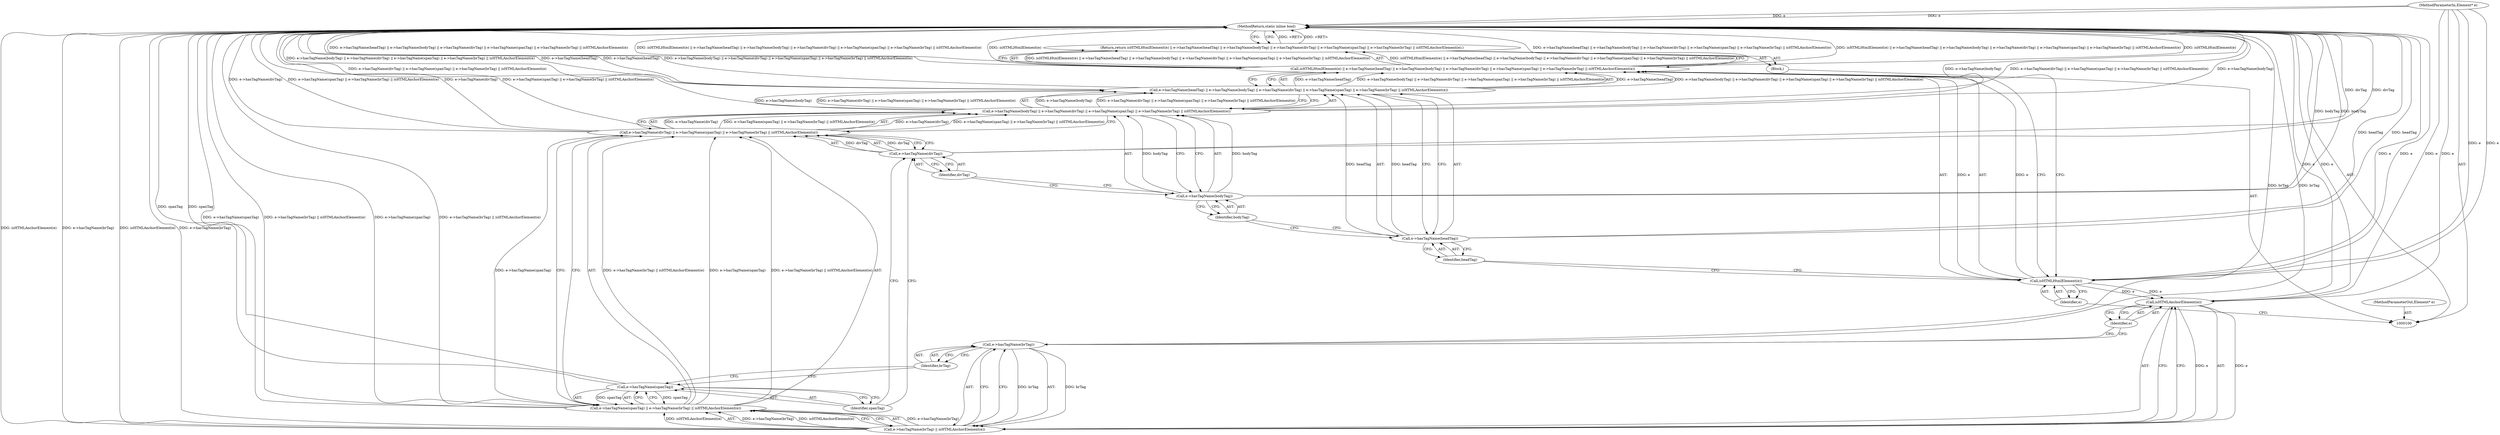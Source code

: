 digraph "1_Chrome_4d17163f4b66be517dc49019a029e5ddbd45078c" {
"1000124" [label="(MethodReturn,static inline bool)"];
"1000101" [label="(MethodParameterIn,Element* e)"];
"1000147" [label="(MethodParameterOut,Element* e)"];
"1000102" [label="(Block,)"];
"1000115" [label="(Identifier,divTag)"];
"1000104" [label="(Call,isHTMLHtmlElement(e) || e->hasTagName(headTag) || e->hasTagName(bodyTag) || e->hasTagName(divTag) || e->hasTagName(spanTag) || e->hasTagName(brTag) || isHTMLAnchorElement(e))"];
"1000105" [label="(Call,isHTMLHtmlElement(e))"];
"1000116" [label="(Call,e->hasTagName(spanTag) || e->hasTagName(brTag) || isHTMLAnchorElement(e))"];
"1000117" [label="(Call,e->hasTagName(spanTag))"];
"1000118" [label="(Identifier,spanTag)"];
"1000119" [label="(Call,e->hasTagName(brTag) || isHTMLAnchorElement(e))"];
"1000120" [label="(Call,e->hasTagName(brTag))"];
"1000121" [label="(Identifier,brTag)"];
"1000122" [label="(Call,isHTMLAnchorElement(e))"];
"1000123" [label="(Identifier,e)"];
"1000106" [label="(Identifier,e)"];
"1000107" [label="(Call,e->hasTagName(headTag) || e->hasTagName(bodyTag) || e->hasTagName(divTag) || e->hasTagName(spanTag) || e->hasTagName(brTag) || isHTMLAnchorElement(e))"];
"1000108" [label="(Call,e->hasTagName(headTag))"];
"1000103" [label="(Return,return isHTMLHtmlElement(e) || e->hasTagName(headTag) || e->hasTagName(bodyTag) || e->hasTagName(divTag) || e->hasTagName(spanTag) || e->hasTagName(brTag) || isHTMLAnchorElement(e);)"];
"1000109" [label="(Identifier,headTag)"];
"1000110" [label="(Call,e->hasTagName(bodyTag) || e->hasTagName(divTag) || e->hasTagName(spanTag) || e->hasTagName(brTag) || isHTMLAnchorElement(e))"];
"1000111" [label="(Call,e->hasTagName(bodyTag))"];
"1000112" [label="(Identifier,bodyTag)"];
"1000113" [label="(Call,e->hasTagName(divTag) || e->hasTagName(spanTag) || e->hasTagName(brTag) || isHTMLAnchorElement(e))"];
"1000114" [label="(Call,e->hasTagName(divTag))"];
"1000124" -> "1000100"  [label="AST: "];
"1000124" -> "1000103"  [label="CFG: "];
"1000116" -> "1000124"  [label="DDG: e->hasTagName(spanTag)"];
"1000116" -> "1000124"  [label="DDG: e->hasTagName(brTag) || isHTMLAnchorElement(e)"];
"1000107" -> "1000124"  [label="DDG: e->hasTagName(headTag)"];
"1000107" -> "1000124"  [label="DDG: e->hasTagName(bodyTag) || e->hasTagName(divTag) || e->hasTagName(spanTag) || e->hasTagName(brTag) || isHTMLAnchorElement(e)"];
"1000104" -> "1000124"  [label="DDG: e->hasTagName(headTag) || e->hasTagName(bodyTag) || e->hasTagName(divTag) || e->hasTagName(spanTag) || e->hasTagName(brTag) || isHTMLAnchorElement(e)"];
"1000104" -> "1000124"  [label="DDG: isHTMLHtmlElement(e) || e->hasTagName(headTag) || e->hasTagName(bodyTag) || e->hasTagName(divTag) || e->hasTagName(spanTag) || e->hasTagName(brTag) || isHTMLAnchorElement(e)"];
"1000104" -> "1000124"  [label="DDG: isHTMLHtmlElement(e)"];
"1000113" -> "1000124"  [label="DDG: e->hasTagName(divTag)"];
"1000113" -> "1000124"  [label="DDG: e->hasTagName(spanTag) || e->hasTagName(brTag) || isHTMLAnchorElement(e)"];
"1000122" -> "1000124"  [label="DDG: e"];
"1000117" -> "1000124"  [label="DDG: spanTag"];
"1000111" -> "1000124"  [label="DDG: bodyTag"];
"1000119" -> "1000124"  [label="DDG: isHTMLAnchorElement(e)"];
"1000119" -> "1000124"  [label="DDG: e->hasTagName(brTag)"];
"1000114" -> "1000124"  [label="DDG: divTag"];
"1000120" -> "1000124"  [label="DDG: brTag"];
"1000110" -> "1000124"  [label="DDG: e->hasTagName(divTag) || e->hasTagName(spanTag) || e->hasTagName(brTag) || isHTMLAnchorElement(e)"];
"1000110" -> "1000124"  [label="DDG: e->hasTagName(bodyTag)"];
"1000101" -> "1000124"  [label="DDG: e"];
"1000105" -> "1000124"  [label="DDG: e"];
"1000108" -> "1000124"  [label="DDG: headTag"];
"1000103" -> "1000124"  [label="DDG: <RET>"];
"1000101" -> "1000100"  [label="AST: "];
"1000101" -> "1000124"  [label="DDG: e"];
"1000101" -> "1000105"  [label="DDG: e"];
"1000101" -> "1000122"  [label="DDG: e"];
"1000147" -> "1000100"  [label="AST: "];
"1000102" -> "1000100"  [label="AST: "];
"1000103" -> "1000102"  [label="AST: "];
"1000115" -> "1000114"  [label="AST: "];
"1000115" -> "1000111"  [label="CFG: "];
"1000114" -> "1000115"  [label="CFG: "];
"1000104" -> "1000103"  [label="AST: "];
"1000104" -> "1000105"  [label="CFG: "];
"1000104" -> "1000107"  [label="CFG: "];
"1000105" -> "1000104"  [label="AST: "];
"1000107" -> "1000104"  [label="AST: "];
"1000103" -> "1000104"  [label="CFG: "];
"1000104" -> "1000124"  [label="DDG: e->hasTagName(headTag) || e->hasTagName(bodyTag) || e->hasTagName(divTag) || e->hasTagName(spanTag) || e->hasTagName(brTag) || isHTMLAnchorElement(e)"];
"1000104" -> "1000124"  [label="DDG: isHTMLHtmlElement(e) || e->hasTagName(headTag) || e->hasTagName(bodyTag) || e->hasTagName(divTag) || e->hasTagName(spanTag) || e->hasTagName(brTag) || isHTMLAnchorElement(e)"];
"1000104" -> "1000124"  [label="DDG: isHTMLHtmlElement(e)"];
"1000104" -> "1000103"  [label="DDG: isHTMLHtmlElement(e) || e->hasTagName(headTag) || e->hasTagName(bodyTag) || e->hasTagName(divTag) || e->hasTagName(spanTag) || e->hasTagName(brTag) || isHTMLAnchorElement(e)"];
"1000105" -> "1000104"  [label="DDG: e"];
"1000107" -> "1000104"  [label="DDG: e->hasTagName(headTag)"];
"1000107" -> "1000104"  [label="DDG: e->hasTagName(bodyTag) || e->hasTagName(divTag) || e->hasTagName(spanTag) || e->hasTagName(brTag) || isHTMLAnchorElement(e)"];
"1000105" -> "1000104"  [label="AST: "];
"1000105" -> "1000106"  [label="CFG: "];
"1000106" -> "1000105"  [label="AST: "];
"1000109" -> "1000105"  [label="CFG: "];
"1000104" -> "1000105"  [label="CFG: "];
"1000105" -> "1000124"  [label="DDG: e"];
"1000105" -> "1000104"  [label="DDG: e"];
"1000101" -> "1000105"  [label="DDG: e"];
"1000105" -> "1000122"  [label="DDG: e"];
"1000116" -> "1000113"  [label="AST: "];
"1000116" -> "1000117"  [label="CFG: "];
"1000116" -> "1000119"  [label="CFG: "];
"1000117" -> "1000116"  [label="AST: "];
"1000119" -> "1000116"  [label="AST: "];
"1000113" -> "1000116"  [label="CFG: "];
"1000116" -> "1000124"  [label="DDG: e->hasTagName(spanTag)"];
"1000116" -> "1000124"  [label="DDG: e->hasTagName(brTag) || isHTMLAnchorElement(e)"];
"1000116" -> "1000113"  [label="DDG: e->hasTagName(spanTag)"];
"1000116" -> "1000113"  [label="DDG: e->hasTagName(brTag) || isHTMLAnchorElement(e)"];
"1000117" -> "1000116"  [label="DDG: spanTag"];
"1000119" -> "1000116"  [label="DDG: e->hasTagName(brTag)"];
"1000119" -> "1000116"  [label="DDG: isHTMLAnchorElement(e)"];
"1000117" -> "1000116"  [label="AST: "];
"1000117" -> "1000118"  [label="CFG: "];
"1000118" -> "1000117"  [label="AST: "];
"1000121" -> "1000117"  [label="CFG: "];
"1000116" -> "1000117"  [label="CFG: "];
"1000117" -> "1000124"  [label="DDG: spanTag"];
"1000117" -> "1000116"  [label="DDG: spanTag"];
"1000118" -> "1000117"  [label="AST: "];
"1000118" -> "1000114"  [label="CFG: "];
"1000117" -> "1000118"  [label="CFG: "];
"1000119" -> "1000116"  [label="AST: "];
"1000119" -> "1000120"  [label="CFG: "];
"1000119" -> "1000122"  [label="CFG: "];
"1000120" -> "1000119"  [label="AST: "];
"1000122" -> "1000119"  [label="AST: "];
"1000116" -> "1000119"  [label="CFG: "];
"1000119" -> "1000124"  [label="DDG: isHTMLAnchorElement(e)"];
"1000119" -> "1000124"  [label="DDG: e->hasTagName(brTag)"];
"1000119" -> "1000116"  [label="DDG: e->hasTagName(brTag)"];
"1000119" -> "1000116"  [label="DDG: isHTMLAnchorElement(e)"];
"1000120" -> "1000119"  [label="DDG: brTag"];
"1000122" -> "1000119"  [label="DDG: e"];
"1000120" -> "1000119"  [label="AST: "];
"1000120" -> "1000121"  [label="CFG: "];
"1000121" -> "1000120"  [label="AST: "];
"1000123" -> "1000120"  [label="CFG: "];
"1000119" -> "1000120"  [label="CFG: "];
"1000120" -> "1000124"  [label="DDG: brTag"];
"1000120" -> "1000119"  [label="DDG: brTag"];
"1000121" -> "1000120"  [label="AST: "];
"1000121" -> "1000117"  [label="CFG: "];
"1000120" -> "1000121"  [label="CFG: "];
"1000122" -> "1000119"  [label="AST: "];
"1000122" -> "1000123"  [label="CFG: "];
"1000123" -> "1000122"  [label="AST: "];
"1000119" -> "1000122"  [label="CFG: "];
"1000122" -> "1000124"  [label="DDG: e"];
"1000122" -> "1000119"  [label="DDG: e"];
"1000105" -> "1000122"  [label="DDG: e"];
"1000101" -> "1000122"  [label="DDG: e"];
"1000123" -> "1000122"  [label="AST: "];
"1000123" -> "1000120"  [label="CFG: "];
"1000122" -> "1000123"  [label="CFG: "];
"1000106" -> "1000105"  [label="AST: "];
"1000106" -> "1000100"  [label="CFG: "];
"1000105" -> "1000106"  [label="CFG: "];
"1000107" -> "1000104"  [label="AST: "];
"1000107" -> "1000108"  [label="CFG: "];
"1000107" -> "1000110"  [label="CFG: "];
"1000108" -> "1000107"  [label="AST: "];
"1000110" -> "1000107"  [label="AST: "];
"1000104" -> "1000107"  [label="CFG: "];
"1000107" -> "1000124"  [label="DDG: e->hasTagName(headTag)"];
"1000107" -> "1000124"  [label="DDG: e->hasTagName(bodyTag) || e->hasTagName(divTag) || e->hasTagName(spanTag) || e->hasTagName(brTag) || isHTMLAnchorElement(e)"];
"1000107" -> "1000104"  [label="DDG: e->hasTagName(headTag)"];
"1000107" -> "1000104"  [label="DDG: e->hasTagName(bodyTag) || e->hasTagName(divTag) || e->hasTagName(spanTag) || e->hasTagName(brTag) || isHTMLAnchorElement(e)"];
"1000108" -> "1000107"  [label="DDG: headTag"];
"1000110" -> "1000107"  [label="DDG: e->hasTagName(bodyTag)"];
"1000110" -> "1000107"  [label="DDG: e->hasTagName(divTag) || e->hasTagName(spanTag) || e->hasTagName(brTag) || isHTMLAnchorElement(e)"];
"1000108" -> "1000107"  [label="AST: "];
"1000108" -> "1000109"  [label="CFG: "];
"1000109" -> "1000108"  [label="AST: "];
"1000112" -> "1000108"  [label="CFG: "];
"1000107" -> "1000108"  [label="CFG: "];
"1000108" -> "1000124"  [label="DDG: headTag"];
"1000108" -> "1000107"  [label="DDG: headTag"];
"1000103" -> "1000102"  [label="AST: "];
"1000103" -> "1000104"  [label="CFG: "];
"1000104" -> "1000103"  [label="AST: "];
"1000124" -> "1000103"  [label="CFG: "];
"1000103" -> "1000124"  [label="DDG: <RET>"];
"1000104" -> "1000103"  [label="DDG: isHTMLHtmlElement(e) || e->hasTagName(headTag) || e->hasTagName(bodyTag) || e->hasTagName(divTag) || e->hasTagName(spanTag) || e->hasTagName(brTag) || isHTMLAnchorElement(e)"];
"1000109" -> "1000108"  [label="AST: "];
"1000109" -> "1000105"  [label="CFG: "];
"1000108" -> "1000109"  [label="CFG: "];
"1000110" -> "1000107"  [label="AST: "];
"1000110" -> "1000111"  [label="CFG: "];
"1000110" -> "1000113"  [label="CFG: "];
"1000111" -> "1000110"  [label="AST: "];
"1000113" -> "1000110"  [label="AST: "];
"1000107" -> "1000110"  [label="CFG: "];
"1000110" -> "1000124"  [label="DDG: e->hasTagName(divTag) || e->hasTagName(spanTag) || e->hasTagName(brTag) || isHTMLAnchorElement(e)"];
"1000110" -> "1000124"  [label="DDG: e->hasTagName(bodyTag)"];
"1000110" -> "1000107"  [label="DDG: e->hasTagName(bodyTag)"];
"1000110" -> "1000107"  [label="DDG: e->hasTagName(divTag) || e->hasTagName(spanTag) || e->hasTagName(brTag) || isHTMLAnchorElement(e)"];
"1000111" -> "1000110"  [label="DDG: bodyTag"];
"1000113" -> "1000110"  [label="DDG: e->hasTagName(divTag)"];
"1000113" -> "1000110"  [label="DDG: e->hasTagName(spanTag) || e->hasTagName(brTag) || isHTMLAnchorElement(e)"];
"1000111" -> "1000110"  [label="AST: "];
"1000111" -> "1000112"  [label="CFG: "];
"1000112" -> "1000111"  [label="AST: "];
"1000115" -> "1000111"  [label="CFG: "];
"1000110" -> "1000111"  [label="CFG: "];
"1000111" -> "1000124"  [label="DDG: bodyTag"];
"1000111" -> "1000110"  [label="DDG: bodyTag"];
"1000112" -> "1000111"  [label="AST: "];
"1000112" -> "1000108"  [label="CFG: "];
"1000111" -> "1000112"  [label="CFG: "];
"1000113" -> "1000110"  [label="AST: "];
"1000113" -> "1000114"  [label="CFG: "];
"1000113" -> "1000116"  [label="CFG: "];
"1000114" -> "1000113"  [label="AST: "];
"1000116" -> "1000113"  [label="AST: "];
"1000110" -> "1000113"  [label="CFG: "];
"1000113" -> "1000124"  [label="DDG: e->hasTagName(divTag)"];
"1000113" -> "1000124"  [label="DDG: e->hasTagName(spanTag) || e->hasTagName(brTag) || isHTMLAnchorElement(e)"];
"1000113" -> "1000110"  [label="DDG: e->hasTagName(divTag)"];
"1000113" -> "1000110"  [label="DDG: e->hasTagName(spanTag) || e->hasTagName(brTag) || isHTMLAnchorElement(e)"];
"1000114" -> "1000113"  [label="DDG: divTag"];
"1000116" -> "1000113"  [label="DDG: e->hasTagName(spanTag)"];
"1000116" -> "1000113"  [label="DDG: e->hasTagName(brTag) || isHTMLAnchorElement(e)"];
"1000114" -> "1000113"  [label="AST: "];
"1000114" -> "1000115"  [label="CFG: "];
"1000115" -> "1000114"  [label="AST: "];
"1000118" -> "1000114"  [label="CFG: "];
"1000113" -> "1000114"  [label="CFG: "];
"1000114" -> "1000124"  [label="DDG: divTag"];
"1000114" -> "1000113"  [label="DDG: divTag"];
}
